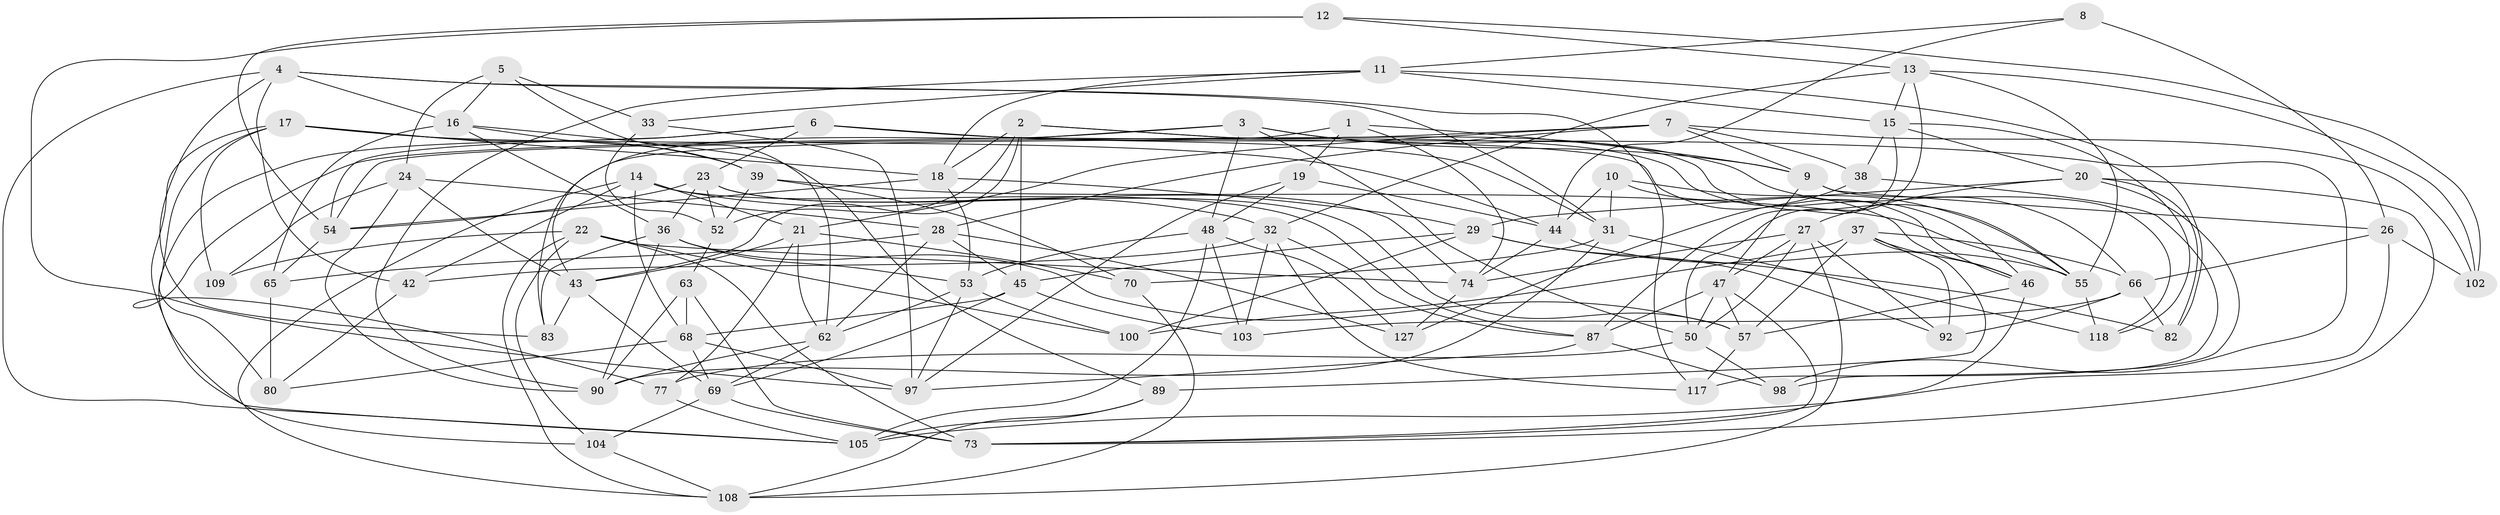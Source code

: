 // Generated by graph-tools (version 1.1) at 2025/24/03/03/25 07:24:26]
// undirected, 77 vertices, 201 edges
graph export_dot {
graph [start="1"]
  node [color=gray90,style=filled];
  1;
  2 [super="+35"];
  3 [super="+81"];
  4 [super="+51"];
  5;
  6 [super="+30"];
  7 [super="+40"];
  8;
  9 [super="+106"];
  10;
  11 [super="+84"];
  12;
  13 [super="+95"];
  14 [super="+93"];
  15 [super="+34"];
  16 [super="+61"];
  17 [super="+76"];
  18 [super="+25"];
  19;
  20 [super="+126"];
  21 [super="+58"];
  22 [super="+123"];
  23 [super="+56"];
  24 [super="+72"];
  26 [super="+101"];
  27 [super="+41"];
  28 [super="+59"];
  29 [super="+64"];
  31 [super="+49"];
  32 [super="+67"];
  33;
  36 [super="+124"];
  37 [super="+88"];
  38;
  39 [super="+86"];
  42;
  43 [super="+60"];
  44 [super="+116"];
  45 [super="+120"];
  46 [super="+71"];
  47 [super="+99"];
  48 [super="+113"];
  50 [super="+78"];
  52 [super="+94"];
  53 [super="+96"];
  54 [super="+122"];
  55 [super="+114"];
  57 [super="+79"];
  62 [super="+112"];
  63;
  65;
  66 [super="+107"];
  68 [super="+119"];
  69 [super="+75"];
  70;
  73 [super="+91"];
  74 [super="+85"];
  77;
  80;
  82;
  83;
  87 [super="+125"];
  89;
  90 [super="+115"];
  92;
  97 [super="+111"];
  98;
  100;
  102;
  103;
  104;
  105 [super="+121"];
  108 [super="+110"];
  109;
  117;
  118;
  127;
  1 -- 83;
  1 -- 19;
  1 -- 74;
  1 -- 9;
  2 -- 52;
  2 -- 18;
  2 -- 55;
  2 -- 45;
  2 -- 46;
  2 -- 43;
  3 -- 66;
  3 -- 48;
  3 -- 77;
  3 -- 50;
  3 -- 43;
  3 -- 9;
  4 -- 42;
  4 -- 16;
  4 -- 31;
  4 -- 105;
  4 -- 83;
  4 -- 117;
  5 -- 24;
  5 -- 16;
  5 -- 33;
  5 -- 62;
  6 -- 104;
  6 -- 98;
  6 -- 54;
  6 -- 46;
  6 -- 31;
  6 -- 23;
  7 -- 102;
  7 -- 54;
  7 -- 21;
  7 -- 9;
  7 -- 28;
  7 -- 38;
  8 -- 26 [weight=2];
  8 -- 11;
  8 -- 44;
  9 -- 118;
  9 -- 26;
  9 -- 47;
  10 -- 55;
  10 -- 44;
  10 -- 46;
  10 -- 31;
  11 -- 15;
  11 -- 82;
  11 -- 33;
  11 -- 18;
  11 -- 90;
  12 -- 54;
  12 -- 102;
  12 -- 97;
  12 -- 13;
  13 -- 15;
  13 -- 55;
  13 -- 32;
  13 -- 50;
  13 -- 102;
  14 -- 32;
  14 -- 21;
  14 -- 42;
  14 -- 68;
  14 -- 108;
  14 -- 87;
  15 -- 87;
  15 -- 118;
  15 -- 38;
  15 -- 20;
  16 -- 89;
  16 -- 65;
  16 -- 39;
  16 -- 36;
  17 -- 44;
  17 -- 105;
  17 -- 80;
  17 -- 18;
  17 -- 109;
  17 -- 39;
  18 -- 29;
  18 -- 54;
  18 -- 53;
  19 -- 97;
  19 -- 48;
  19 -- 44;
  20 -- 29;
  20 -- 73;
  20 -- 98;
  20 -- 82;
  20 -- 27;
  21 -- 62;
  21 -- 77;
  21 -- 43;
  21 -- 70;
  22 -- 104;
  22 -- 108;
  22 -- 74;
  22 -- 100;
  22 -- 109;
  22 -- 73;
  23 -- 54;
  23 -- 36;
  23 -- 74;
  23 -- 52;
  23 -- 57;
  24 -- 109 [weight=2];
  24 -- 43;
  24 -- 28;
  24 -- 90;
  26 -- 66;
  26 -- 105;
  26 -- 102;
  27 -- 108;
  27 -- 92;
  27 -- 50;
  27 -- 74;
  27 -- 47;
  28 -- 62;
  28 -- 45;
  28 -- 65;
  28 -- 127;
  29 -- 45;
  29 -- 82;
  29 -- 100;
  29 -- 92;
  31 -- 90;
  31 -- 118;
  31 -- 70;
  32 -- 103;
  32 -- 87;
  32 -- 42;
  32 -- 117;
  33 -- 52;
  33 -- 97;
  36 -- 57;
  36 -- 83;
  36 -- 90;
  36 -- 53;
  37 -- 57;
  37 -- 92;
  37 -- 66;
  37 -- 89;
  37 -- 100;
  37 -- 46;
  38 -- 117;
  38 -- 127;
  39 -- 52 [weight=2];
  39 -- 55;
  39 -- 70;
  42 -- 80;
  43 -- 69;
  43 -- 83;
  44 -- 74;
  44 -- 55;
  45 -- 103;
  45 -- 69;
  45 -- 68;
  46 -- 73;
  46 -- 57;
  47 -- 73;
  47 -- 50;
  47 -- 57;
  47 -- 87;
  48 -- 105;
  48 -- 127;
  48 -- 53;
  48 -- 103;
  50 -- 98;
  50 -- 77;
  52 -- 63;
  53 -- 97;
  53 -- 100;
  53 -- 62;
  54 -- 65;
  55 -- 118;
  57 -- 117;
  62 -- 90;
  62 -- 69;
  63 -- 68;
  63 -- 90;
  63 -- 73;
  65 -- 80;
  66 -- 103;
  66 -- 92;
  66 -- 82;
  68 -- 69;
  68 -- 80;
  68 -- 97;
  69 -- 104;
  69 -- 73;
  70 -- 108;
  74 -- 127;
  77 -- 105;
  87 -- 97;
  87 -- 98;
  89 -- 105;
  89 -- 108;
  104 -- 108;
}
